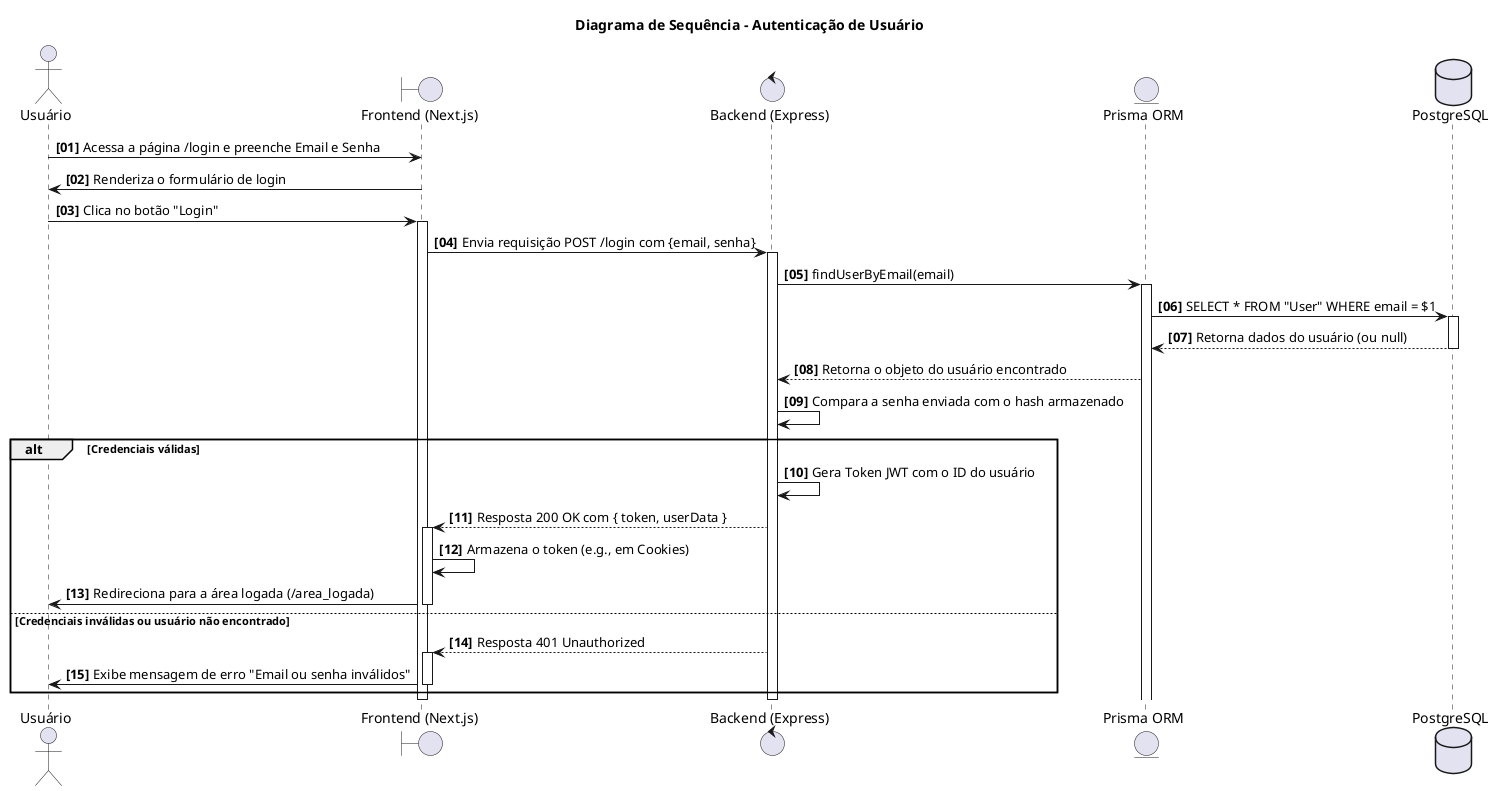 @startuml
title Diagrama de Sequência - Autenticação de Usuário

actor Usuário
boundary "Frontend (Next.js)" as FE
control "Backend (Express)" as BE
entity "Prisma ORM" as ORM
database "PostgreSQL" as DB

skinparam sequence {
    ParticipantPadding 20
    BoxPadding 10
}
skinparam box {
    BorderColor #4C566A
    BackgroundColor #ECEFF4
}

autonumber "<b>[00]"

Usuário -> FE: Acessa a página /login e preenche Email e Senha
FE -> Usuário: Renderiza o formulário de login

Usuário -> FE: Clica no botão "Login"
activate FE

FE -> BE: Envia requisição POST /login com {email, senha}
activate BE

BE -> ORM: findUserByEmail(email)
activate ORM

ORM -> DB: SELECT * FROM "User" WHERE email = $1
activate DB
DB --> ORM: Retorna dados do usuário (ou null)
deactivate DB
ORM --> BE: Retorna o objeto do usuário encontrado

BE -> BE: Compara a senha enviada com o hash armazenado

alt Credenciais válidas
    BE -> BE: Gera Token JWT com o ID do usuário
    BE --> FE: Resposta 200 OK com { token, userData }
    
    activate FE
    FE -> FE: Armazena o token (e.g., em Cookies)
    FE -> Usuário: Redireciona para a área logada (/area_logada)
    deactivate FE
else Credenciais inválidas ou usuário não encontrado
    BE --> FE: Resposta 401 Unauthorized
    activate FE
    FE -> Usuário: Exibe mensagem de erro "Email ou senha inválidos"
    deactivate FE
end

deactivate BE
deactivate FE

@enduml